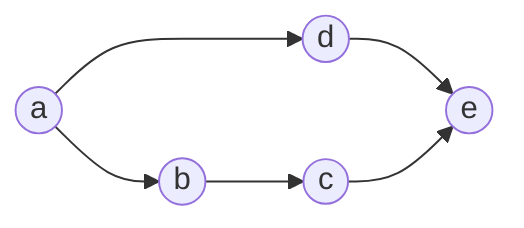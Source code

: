flowchart LR
    a((a))
    b((b))
    c((c))
    d((d))
    e((e))

    a --> b
    b --> c
    a --> d
    d --> e
    c --> e
%%    e --> a